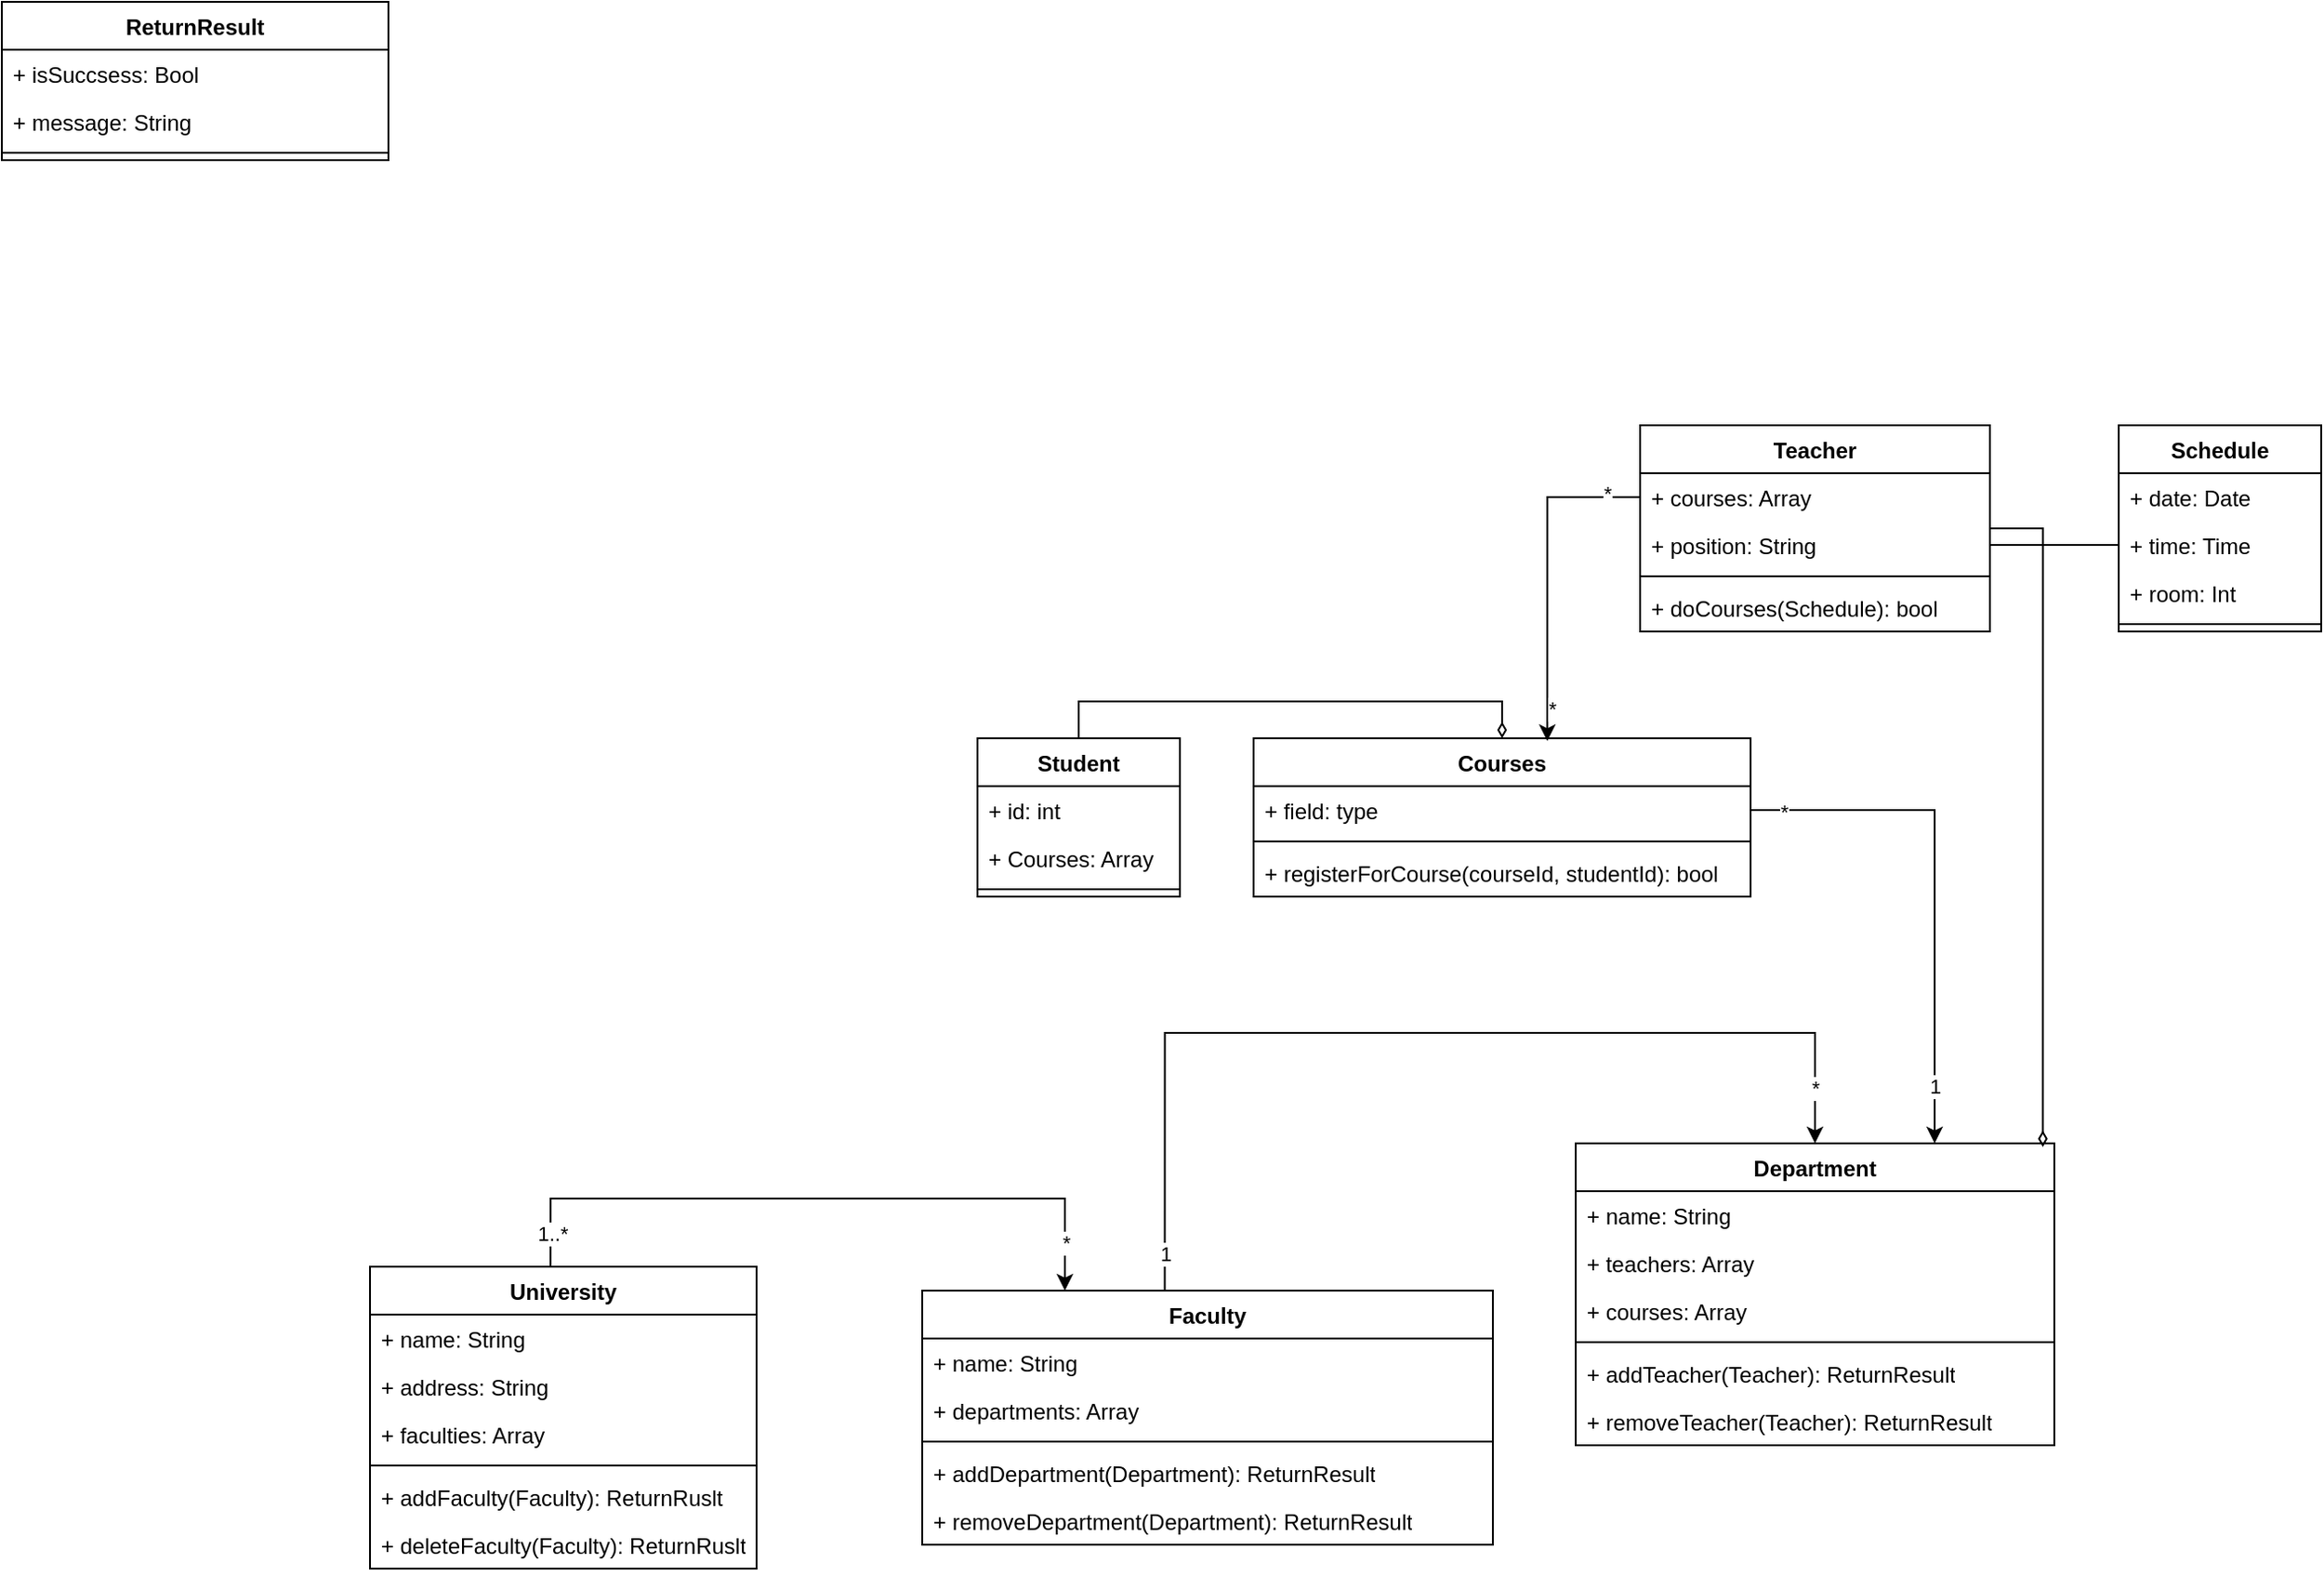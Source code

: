 <mxfile version="24.8.6" pages="3">
  <diagram name="Practical-1" id="xQTHGgGmugKjMtackH2e">
    <mxGraphModel dx="2625" dy="1325" grid="1" gridSize="10" guides="1" tooltips="1" connect="1" arrows="1" fold="1" page="1" pageScale="1" pageWidth="827" pageHeight="1169" math="0" shadow="0">
      <root>
        <mxCell id="0" />
        <mxCell id="1" parent="0" />
        <mxCell id="QI8-RxEenN_imqjAVcx5-1" style="edgeStyle=orthogonalEdgeStyle;rounded=0;orthogonalLoop=1;jettySize=auto;html=1;entryX=0.25;entryY=0;entryDx=0;entryDy=0;exitX=0.467;exitY=-0.001;exitDx=0;exitDy=0;exitPerimeter=0;" edge="1" parent="1" source="QI8-RxEenN_imqjAVcx5-4" target="QI8-RxEenN_imqjAVcx5-18">
          <mxGeometry relative="1" as="geometry">
            <Array as="points">
              <mxPoint x="368" y="690" />
              <mxPoint x="648" y="690" />
            </Array>
          </mxGeometry>
        </mxCell>
        <mxCell id="QI8-RxEenN_imqjAVcx5-2" value="1..*" style="edgeLabel;html=1;align=center;verticalAlign=middle;resizable=0;points=[];" vertex="1" connectable="0" parent="QI8-RxEenN_imqjAVcx5-1">
          <mxGeometry x="-0.903" y="-1" relative="1" as="geometry">
            <mxPoint as="offset" />
          </mxGeometry>
        </mxCell>
        <mxCell id="QI8-RxEenN_imqjAVcx5-3" value="*" style="edgeLabel;html=1;align=center;verticalAlign=middle;resizable=0;points=[];" vertex="1" connectable="0" parent="QI8-RxEenN_imqjAVcx5-1">
          <mxGeometry x="0.854" relative="1" as="geometry">
            <mxPoint as="offset" />
          </mxGeometry>
        </mxCell>
        <mxCell id="QI8-RxEenN_imqjAVcx5-4" value="University" style="swimlane;fontStyle=1;align=center;verticalAlign=top;childLayout=stackLayout;horizontal=1;startSize=26;horizontalStack=0;resizeParent=1;resizeParentMax=0;resizeLast=0;collapsible=1;marginBottom=0;whiteSpace=wrap;html=1;" vertex="1" parent="1">
          <mxGeometry x="270" y="727" width="210" height="164" as="geometry" />
        </mxCell>
        <mxCell id="QI8-RxEenN_imqjAVcx5-5" value="+ name: String" style="text;strokeColor=none;fillColor=none;align=left;verticalAlign=top;spacingLeft=4;spacingRight=4;overflow=hidden;rotatable=0;points=[[0,0.5],[1,0.5]];portConstraint=eastwest;whiteSpace=wrap;html=1;" vertex="1" parent="QI8-RxEenN_imqjAVcx5-4">
          <mxGeometry y="26" width="210" height="26" as="geometry" />
        </mxCell>
        <mxCell id="QI8-RxEenN_imqjAVcx5-6" value="+ address: String" style="text;strokeColor=none;fillColor=none;align=left;verticalAlign=top;spacingLeft=4;spacingRight=4;overflow=hidden;rotatable=0;points=[[0,0.5],[1,0.5]];portConstraint=eastwest;whiteSpace=wrap;html=1;" vertex="1" parent="QI8-RxEenN_imqjAVcx5-4">
          <mxGeometry y="52" width="210" height="26" as="geometry" />
        </mxCell>
        <mxCell id="QI8-RxEenN_imqjAVcx5-7" value="+ faculties: Array" style="text;strokeColor=none;fillColor=none;align=left;verticalAlign=top;spacingLeft=4;spacingRight=4;overflow=hidden;rotatable=0;points=[[0,0.5],[1,0.5]];portConstraint=eastwest;whiteSpace=wrap;html=1;" vertex="1" parent="QI8-RxEenN_imqjAVcx5-4">
          <mxGeometry y="78" width="210" height="26" as="geometry" />
        </mxCell>
        <mxCell id="QI8-RxEenN_imqjAVcx5-8" value="" style="line;strokeWidth=1;fillColor=none;align=left;verticalAlign=middle;spacingTop=-1;spacingLeft=3;spacingRight=3;rotatable=0;labelPosition=right;points=[];portConstraint=eastwest;strokeColor=inherit;" vertex="1" parent="QI8-RxEenN_imqjAVcx5-4">
          <mxGeometry y="104" width="210" height="8" as="geometry" />
        </mxCell>
        <mxCell id="QI8-RxEenN_imqjAVcx5-9" value="+ addFaculty(Faculty): ReturnRuslt" style="text;strokeColor=none;fillColor=none;align=left;verticalAlign=top;spacingLeft=4;spacingRight=4;overflow=hidden;rotatable=0;points=[[0,0.5],[1,0.5]];portConstraint=eastwest;whiteSpace=wrap;html=1;" vertex="1" parent="QI8-RxEenN_imqjAVcx5-4">
          <mxGeometry y="112" width="210" height="26" as="geometry" />
        </mxCell>
        <mxCell id="QI8-RxEenN_imqjAVcx5-10" value="+ deleteFaculty(Faculty): ReturnRuslt" style="text;strokeColor=none;fillColor=none;align=left;verticalAlign=top;spacingLeft=4;spacingRight=4;overflow=hidden;rotatable=0;points=[[0,0.5],[1,0.5]];portConstraint=eastwest;whiteSpace=wrap;html=1;" vertex="1" parent="QI8-RxEenN_imqjAVcx5-4">
          <mxGeometry y="138" width="210" height="26" as="geometry" />
        </mxCell>
        <mxCell id="QI8-RxEenN_imqjAVcx5-11" value="ReturnResult" style="swimlane;fontStyle=1;align=center;verticalAlign=top;childLayout=stackLayout;horizontal=1;startSize=26;horizontalStack=0;resizeParent=1;resizeParentMax=0;resizeLast=0;collapsible=1;marginBottom=0;whiteSpace=wrap;html=1;" vertex="1" parent="1">
          <mxGeometry x="70" y="40" width="210" height="86" as="geometry" />
        </mxCell>
        <mxCell id="QI8-RxEenN_imqjAVcx5-12" value="+ isSuccsess: Bool" style="text;strokeColor=none;fillColor=none;align=left;verticalAlign=top;spacingLeft=4;spacingRight=4;overflow=hidden;rotatable=0;points=[[0,0.5],[1,0.5]];portConstraint=eastwest;whiteSpace=wrap;html=1;" vertex="1" parent="QI8-RxEenN_imqjAVcx5-11">
          <mxGeometry y="26" width="210" height="26" as="geometry" />
        </mxCell>
        <mxCell id="QI8-RxEenN_imqjAVcx5-13" value="+ message: String" style="text;strokeColor=none;fillColor=none;align=left;verticalAlign=top;spacingLeft=4;spacingRight=4;overflow=hidden;rotatable=0;points=[[0,0.5],[1,0.5]];portConstraint=eastwest;whiteSpace=wrap;html=1;" vertex="1" parent="QI8-RxEenN_imqjAVcx5-11">
          <mxGeometry y="52" width="210" height="26" as="geometry" />
        </mxCell>
        <mxCell id="QI8-RxEenN_imqjAVcx5-14" value="" style="line;strokeWidth=1;fillColor=none;align=left;verticalAlign=middle;spacingTop=-1;spacingLeft=3;spacingRight=3;rotatable=0;labelPosition=right;points=[];portConstraint=eastwest;strokeColor=inherit;" vertex="1" parent="QI8-RxEenN_imqjAVcx5-11">
          <mxGeometry y="78" width="210" height="8" as="geometry" />
        </mxCell>
        <mxCell id="QI8-RxEenN_imqjAVcx5-15" style="edgeStyle=orthogonalEdgeStyle;rounded=0;orthogonalLoop=1;jettySize=auto;html=1;entryX=0.5;entryY=0;entryDx=0;entryDy=0;exitX=0.425;exitY=-0.001;exitDx=0;exitDy=0;exitPerimeter=0;" edge="1" parent="1" source="QI8-RxEenN_imqjAVcx5-18" target="QI8-RxEenN_imqjAVcx5-24">
          <mxGeometry relative="1" as="geometry">
            <Array as="points">
              <mxPoint x="702" y="600" />
              <mxPoint x="1055" y="600" />
            </Array>
          </mxGeometry>
        </mxCell>
        <mxCell id="QI8-RxEenN_imqjAVcx5-16" value="1" style="edgeLabel;html=1;align=center;verticalAlign=middle;resizable=0;points=[];" vertex="1" connectable="0" parent="QI8-RxEenN_imqjAVcx5-15">
          <mxGeometry x="-0.925" relative="1" as="geometry">
            <mxPoint as="offset" />
          </mxGeometry>
        </mxCell>
        <mxCell id="QI8-RxEenN_imqjAVcx5-17" value="*" style="edgeLabel;html=1;align=center;verticalAlign=middle;resizable=0;points=[];" vertex="1" connectable="0" parent="QI8-RxEenN_imqjAVcx5-15">
          <mxGeometry x="0.89" relative="1" as="geometry">
            <mxPoint as="offset" />
          </mxGeometry>
        </mxCell>
        <mxCell id="QI8-RxEenN_imqjAVcx5-18" value="Faculty" style="swimlane;fontStyle=1;align=center;verticalAlign=top;childLayout=stackLayout;horizontal=1;startSize=26;horizontalStack=0;resizeParent=1;resizeParentMax=0;resizeLast=0;collapsible=1;marginBottom=0;whiteSpace=wrap;html=1;" vertex="1" parent="1">
          <mxGeometry x="570" y="740" width="310" height="138" as="geometry" />
        </mxCell>
        <mxCell id="QI8-RxEenN_imqjAVcx5-19" value="+ name: String" style="text;strokeColor=none;fillColor=none;align=left;verticalAlign=top;spacingLeft=4;spacingRight=4;overflow=hidden;rotatable=0;points=[[0,0.5],[1,0.5]];portConstraint=eastwest;whiteSpace=wrap;html=1;" vertex="1" parent="QI8-RxEenN_imqjAVcx5-18">
          <mxGeometry y="26" width="310" height="26" as="geometry" />
        </mxCell>
        <mxCell id="QI8-RxEenN_imqjAVcx5-20" value="+ departments: Array" style="text;strokeColor=none;fillColor=none;align=left;verticalAlign=top;spacingLeft=4;spacingRight=4;overflow=hidden;rotatable=0;points=[[0,0.5],[1,0.5]];portConstraint=eastwest;whiteSpace=wrap;html=1;" vertex="1" parent="QI8-RxEenN_imqjAVcx5-18">
          <mxGeometry y="52" width="310" height="26" as="geometry" />
        </mxCell>
        <mxCell id="QI8-RxEenN_imqjAVcx5-21" value="" style="line;strokeWidth=1;fillColor=none;align=left;verticalAlign=middle;spacingTop=-1;spacingLeft=3;spacingRight=3;rotatable=0;labelPosition=right;points=[];portConstraint=eastwest;strokeColor=inherit;" vertex="1" parent="QI8-RxEenN_imqjAVcx5-18">
          <mxGeometry y="78" width="310" height="8" as="geometry" />
        </mxCell>
        <mxCell id="QI8-RxEenN_imqjAVcx5-22" value="+ addDepartment(Department): ReturnResult" style="text;strokeColor=none;fillColor=none;align=left;verticalAlign=top;spacingLeft=4;spacingRight=4;overflow=hidden;rotatable=0;points=[[0,0.5],[1,0.5]];portConstraint=eastwest;whiteSpace=wrap;html=1;" vertex="1" parent="QI8-RxEenN_imqjAVcx5-18">
          <mxGeometry y="86" width="310" height="26" as="geometry" />
        </mxCell>
        <mxCell id="QI8-RxEenN_imqjAVcx5-23" value="+ removeDepartment(Department): ReturnResult" style="text;strokeColor=none;fillColor=none;align=left;verticalAlign=top;spacingLeft=4;spacingRight=4;overflow=hidden;rotatable=0;points=[[0,0.5],[1,0.5]];portConstraint=eastwest;whiteSpace=wrap;html=1;" vertex="1" parent="QI8-RxEenN_imqjAVcx5-18">
          <mxGeometry y="112" width="310" height="26" as="geometry" />
        </mxCell>
        <mxCell id="QI8-RxEenN_imqjAVcx5-24" value="Department" style="swimlane;fontStyle=1;align=center;verticalAlign=top;childLayout=stackLayout;horizontal=1;startSize=26;horizontalStack=0;resizeParent=1;resizeParentMax=0;resizeLast=0;collapsible=1;marginBottom=0;whiteSpace=wrap;html=1;" vertex="1" parent="1">
          <mxGeometry x="925" y="660" width="260" height="164" as="geometry" />
        </mxCell>
        <mxCell id="QI8-RxEenN_imqjAVcx5-25" value="+ name: String" style="text;strokeColor=none;fillColor=none;align=left;verticalAlign=top;spacingLeft=4;spacingRight=4;overflow=hidden;rotatable=0;points=[[0,0.5],[1,0.5]];portConstraint=eastwest;whiteSpace=wrap;html=1;" vertex="1" parent="QI8-RxEenN_imqjAVcx5-24">
          <mxGeometry y="26" width="260" height="26" as="geometry" />
        </mxCell>
        <mxCell id="QI8-RxEenN_imqjAVcx5-26" value="+ teachers: Array" style="text;strokeColor=none;fillColor=none;align=left;verticalAlign=top;spacingLeft=4;spacingRight=4;overflow=hidden;rotatable=0;points=[[0,0.5],[1,0.5]];portConstraint=eastwest;whiteSpace=wrap;html=1;" vertex="1" parent="QI8-RxEenN_imqjAVcx5-24">
          <mxGeometry y="52" width="260" height="26" as="geometry" />
        </mxCell>
        <mxCell id="QI8-RxEenN_imqjAVcx5-27" value="+ courses: Array" style="text;strokeColor=none;fillColor=none;align=left;verticalAlign=top;spacingLeft=4;spacingRight=4;overflow=hidden;rotatable=0;points=[[0,0.5],[1,0.5]];portConstraint=eastwest;whiteSpace=wrap;html=1;" vertex="1" parent="QI8-RxEenN_imqjAVcx5-24">
          <mxGeometry y="78" width="260" height="26" as="geometry" />
        </mxCell>
        <mxCell id="QI8-RxEenN_imqjAVcx5-28" value="" style="line;strokeWidth=1;fillColor=none;align=left;verticalAlign=middle;spacingTop=-1;spacingLeft=3;spacingRight=3;rotatable=0;labelPosition=right;points=[];portConstraint=eastwest;strokeColor=inherit;" vertex="1" parent="QI8-RxEenN_imqjAVcx5-24">
          <mxGeometry y="104" width="260" height="8" as="geometry" />
        </mxCell>
        <mxCell id="QI8-RxEenN_imqjAVcx5-29" value="+ addTeacher(Teacher): ReturnResult" style="text;strokeColor=none;fillColor=none;align=left;verticalAlign=top;spacingLeft=4;spacingRight=4;overflow=hidden;rotatable=0;points=[[0,0.5],[1,0.5]];portConstraint=eastwest;whiteSpace=wrap;html=1;" vertex="1" parent="QI8-RxEenN_imqjAVcx5-24">
          <mxGeometry y="112" width="260" height="26" as="geometry" />
        </mxCell>
        <mxCell id="QI8-RxEenN_imqjAVcx5-30" value="+ removeTeacher(Teacher): ReturnResult" style="text;strokeColor=none;fillColor=none;align=left;verticalAlign=top;spacingLeft=4;spacingRight=4;overflow=hidden;rotatable=0;points=[[0,0.5],[1,0.5]];portConstraint=eastwest;whiteSpace=wrap;html=1;" vertex="1" parent="QI8-RxEenN_imqjAVcx5-24">
          <mxGeometry y="138" width="260" height="26" as="geometry" />
        </mxCell>
        <mxCell id="QI8-RxEenN_imqjAVcx5-31" value="Teacher" style="swimlane;fontStyle=1;align=center;verticalAlign=top;childLayout=stackLayout;horizontal=1;startSize=26;horizontalStack=0;resizeParent=1;resizeParentMax=0;resizeLast=0;collapsible=1;marginBottom=0;whiteSpace=wrap;html=1;" vertex="1" parent="1">
          <mxGeometry x="960" y="270" width="190" height="112" as="geometry" />
        </mxCell>
        <mxCell id="QI8-RxEenN_imqjAVcx5-32" value="+ courses: Array" style="text;strokeColor=none;fillColor=none;align=left;verticalAlign=top;spacingLeft=4;spacingRight=4;overflow=hidden;rotatable=0;points=[[0,0.5],[1,0.5]];portConstraint=eastwest;whiteSpace=wrap;html=1;" vertex="1" parent="QI8-RxEenN_imqjAVcx5-31">
          <mxGeometry y="26" width="190" height="26" as="geometry" />
        </mxCell>
        <mxCell id="QI8-RxEenN_imqjAVcx5-33" value="+ position: String" style="text;strokeColor=none;fillColor=none;align=left;verticalAlign=top;spacingLeft=4;spacingRight=4;overflow=hidden;rotatable=0;points=[[0,0.5],[1,0.5]];portConstraint=eastwest;whiteSpace=wrap;html=1;" vertex="1" parent="QI8-RxEenN_imqjAVcx5-31">
          <mxGeometry y="52" width="190" height="26" as="geometry" />
        </mxCell>
        <mxCell id="QI8-RxEenN_imqjAVcx5-34" value="" style="line;strokeWidth=1;fillColor=none;align=left;verticalAlign=middle;spacingTop=-1;spacingLeft=3;spacingRight=3;rotatable=0;labelPosition=right;points=[];portConstraint=eastwest;strokeColor=inherit;" vertex="1" parent="QI8-RxEenN_imqjAVcx5-31">
          <mxGeometry y="78" width="190" height="8" as="geometry" />
        </mxCell>
        <mxCell id="QI8-RxEenN_imqjAVcx5-35" value="+ doCourses(Schedule): bool" style="text;strokeColor=none;fillColor=none;align=left;verticalAlign=top;spacingLeft=4;spacingRight=4;overflow=hidden;rotatable=0;points=[[0,0.5],[1,0.5]];portConstraint=eastwest;whiteSpace=wrap;html=1;" vertex="1" parent="QI8-RxEenN_imqjAVcx5-31">
          <mxGeometry y="86" width="190" height="26" as="geometry" />
        </mxCell>
        <mxCell id="QI8-RxEenN_imqjAVcx5-36" value="Courses" style="swimlane;fontStyle=1;align=center;verticalAlign=top;childLayout=stackLayout;horizontal=1;startSize=26;horizontalStack=0;resizeParent=1;resizeParentMax=0;resizeLast=0;collapsible=1;marginBottom=0;whiteSpace=wrap;html=1;" vertex="1" parent="1">
          <mxGeometry x="750" y="440" width="270" height="86" as="geometry" />
        </mxCell>
        <mxCell id="QI8-RxEenN_imqjAVcx5-37" value="+ field: type" style="text;strokeColor=none;fillColor=none;align=left;verticalAlign=top;spacingLeft=4;spacingRight=4;overflow=hidden;rotatable=0;points=[[0,0.5],[1,0.5]];portConstraint=eastwest;whiteSpace=wrap;html=1;" vertex="1" parent="QI8-RxEenN_imqjAVcx5-36">
          <mxGeometry y="26" width="270" height="26" as="geometry" />
        </mxCell>
        <mxCell id="QI8-RxEenN_imqjAVcx5-38" value="" style="line;strokeWidth=1;fillColor=none;align=left;verticalAlign=middle;spacingTop=-1;spacingLeft=3;spacingRight=3;rotatable=0;labelPosition=right;points=[];portConstraint=eastwest;strokeColor=inherit;" vertex="1" parent="QI8-RxEenN_imqjAVcx5-36">
          <mxGeometry y="52" width="270" height="8" as="geometry" />
        </mxCell>
        <mxCell id="QI8-RxEenN_imqjAVcx5-39" value="+ registerForCourse(courseId, studentId): bool" style="text;strokeColor=none;fillColor=none;align=left;verticalAlign=top;spacingLeft=4;spacingRight=4;overflow=hidden;rotatable=0;points=[[0,0.5],[1,0.5]];portConstraint=eastwest;whiteSpace=wrap;html=1;" vertex="1" parent="QI8-RxEenN_imqjAVcx5-36">
          <mxGeometry y="60" width="270" height="26" as="geometry" />
        </mxCell>
        <mxCell id="QI8-RxEenN_imqjAVcx5-40" style="edgeStyle=orthogonalEdgeStyle;rounded=0;orthogonalLoop=1;jettySize=auto;html=1;entryX=0.5;entryY=0;entryDx=0;entryDy=0;exitX=0.5;exitY=0;exitDx=0;exitDy=0;endArrow=diamondThin;endFill=0;" edge="1" parent="1" source="QI8-RxEenN_imqjAVcx5-41" target="QI8-RxEenN_imqjAVcx5-36">
          <mxGeometry relative="1" as="geometry" />
        </mxCell>
        <mxCell id="QI8-RxEenN_imqjAVcx5-41" value="Student" style="swimlane;fontStyle=1;align=center;verticalAlign=top;childLayout=stackLayout;horizontal=1;startSize=26;horizontalStack=0;resizeParent=1;resizeParentMax=0;resizeLast=0;collapsible=1;marginBottom=0;whiteSpace=wrap;html=1;" vertex="1" parent="1">
          <mxGeometry x="600" y="440" width="110" height="86" as="geometry" />
        </mxCell>
        <mxCell id="QI8-RxEenN_imqjAVcx5-42" value="+ id: int" style="text;strokeColor=none;fillColor=none;align=left;verticalAlign=top;spacingLeft=4;spacingRight=4;overflow=hidden;rotatable=0;points=[[0,0.5],[1,0.5]];portConstraint=eastwest;whiteSpace=wrap;html=1;" vertex="1" parent="QI8-RxEenN_imqjAVcx5-41">
          <mxGeometry y="26" width="110" height="26" as="geometry" />
        </mxCell>
        <mxCell id="QI8-RxEenN_imqjAVcx5-43" value="+ Courses: Array" style="text;strokeColor=none;fillColor=none;align=left;verticalAlign=top;spacingLeft=4;spacingRight=4;overflow=hidden;rotatable=0;points=[[0,0.5],[1,0.5]];portConstraint=eastwest;whiteSpace=wrap;html=1;" vertex="1" parent="QI8-RxEenN_imqjAVcx5-41">
          <mxGeometry y="52" width="110" height="26" as="geometry" />
        </mxCell>
        <mxCell id="QI8-RxEenN_imqjAVcx5-44" value="" style="line;strokeWidth=1;fillColor=none;align=left;verticalAlign=middle;spacingTop=-1;spacingLeft=3;spacingRight=3;rotatable=0;labelPosition=right;points=[];portConstraint=eastwest;strokeColor=inherit;" vertex="1" parent="QI8-RxEenN_imqjAVcx5-41">
          <mxGeometry y="78" width="110" height="8" as="geometry" />
        </mxCell>
        <mxCell id="QI8-RxEenN_imqjAVcx5-45" value="Schedule" style="swimlane;fontStyle=1;align=center;verticalAlign=top;childLayout=stackLayout;horizontal=1;startSize=26;horizontalStack=0;resizeParent=1;resizeParentMax=0;resizeLast=0;collapsible=1;marginBottom=0;whiteSpace=wrap;html=1;" vertex="1" parent="1">
          <mxGeometry x="1220" y="270" width="110" height="112" as="geometry" />
        </mxCell>
        <mxCell id="QI8-RxEenN_imqjAVcx5-46" value="+ date: Date" style="text;strokeColor=none;fillColor=none;align=left;verticalAlign=top;spacingLeft=4;spacingRight=4;overflow=hidden;rotatable=0;points=[[0,0.5],[1,0.5]];portConstraint=eastwest;whiteSpace=wrap;html=1;" vertex="1" parent="QI8-RxEenN_imqjAVcx5-45">
          <mxGeometry y="26" width="110" height="26" as="geometry" />
        </mxCell>
        <mxCell id="QI8-RxEenN_imqjAVcx5-47" value="+ time: Time" style="text;strokeColor=none;fillColor=none;align=left;verticalAlign=top;spacingLeft=4;spacingRight=4;overflow=hidden;rotatable=0;points=[[0,0.5],[1,0.5]];portConstraint=eastwest;whiteSpace=wrap;html=1;" vertex="1" parent="QI8-RxEenN_imqjAVcx5-45">
          <mxGeometry y="52" width="110" height="26" as="geometry" />
        </mxCell>
        <mxCell id="QI8-RxEenN_imqjAVcx5-48" value="+ room: Int" style="text;strokeColor=none;fillColor=none;align=left;verticalAlign=top;spacingLeft=4;spacingRight=4;overflow=hidden;rotatable=0;points=[[0,0.5],[1,0.5]];portConstraint=eastwest;whiteSpace=wrap;html=1;" vertex="1" parent="QI8-RxEenN_imqjAVcx5-45">
          <mxGeometry y="78" width="110" height="26" as="geometry" />
        </mxCell>
        <mxCell id="QI8-RxEenN_imqjAVcx5-49" value="" style="line;strokeWidth=1;fillColor=none;align=left;verticalAlign=middle;spacingTop=-1;spacingLeft=3;spacingRight=3;rotatable=0;labelPosition=right;points=[];portConstraint=eastwest;strokeColor=inherit;" vertex="1" parent="QI8-RxEenN_imqjAVcx5-45">
          <mxGeometry y="104" width="110" height="8" as="geometry" />
        </mxCell>
        <mxCell id="QI8-RxEenN_imqjAVcx5-50" style="edgeStyle=orthogonalEdgeStyle;rounded=0;orthogonalLoop=1;jettySize=auto;html=1;entryX=0.591;entryY=0.018;entryDx=0;entryDy=0;entryPerimeter=0;" edge="1" parent="1" source="QI8-RxEenN_imqjAVcx5-32" target="QI8-RxEenN_imqjAVcx5-36">
          <mxGeometry relative="1" as="geometry" />
        </mxCell>
        <mxCell id="QI8-RxEenN_imqjAVcx5-51" value="*" style="edgeLabel;html=1;align=center;verticalAlign=middle;resizable=0;points=[];" vertex="1" connectable="0" parent="QI8-RxEenN_imqjAVcx5-50">
          <mxGeometry x="-0.804" y="-2" relative="1" as="geometry">
            <mxPoint as="offset" />
          </mxGeometry>
        </mxCell>
        <mxCell id="QI8-RxEenN_imqjAVcx5-52" value="*" style="edgeLabel;html=1;align=center;verticalAlign=middle;resizable=0;points=[];" vertex="1" connectable="0" parent="QI8-RxEenN_imqjAVcx5-50">
          <mxGeometry x="0.807" y="2" relative="1" as="geometry">
            <mxPoint as="offset" />
          </mxGeometry>
        </mxCell>
        <mxCell id="QI8-RxEenN_imqjAVcx5-53" style="edgeStyle=orthogonalEdgeStyle;rounded=0;orthogonalLoop=1;jettySize=auto;html=1;entryX=0;entryY=0.5;entryDx=0;entryDy=0;endArrow=none;endFill=0;" edge="1" parent="1" source="QI8-RxEenN_imqjAVcx5-33" target="QI8-RxEenN_imqjAVcx5-47">
          <mxGeometry relative="1" as="geometry" />
        </mxCell>
        <mxCell id="QI8-RxEenN_imqjAVcx5-54" style="edgeStyle=orthogonalEdgeStyle;rounded=0;orthogonalLoop=1;jettySize=auto;html=1;entryX=0.75;entryY=0;entryDx=0;entryDy=0;" edge="1" parent="1" source="QI8-RxEenN_imqjAVcx5-37" target="QI8-RxEenN_imqjAVcx5-24">
          <mxGeometry relative="1" as="geometry" />
        </mxCell>
        <mxCell id="QI8-RxEenN_imqjAVcx5-55" value="1" style="edgeLabel;html=1;align=center;verticalAlign=middle;resizable=0;points=[];" vertex="1" connectable="0" parent="QI8-RxEenN_imqjAVcx5-54">
          <mxGeometry x="0.776" relative="1" as="geometry">
            <mxPoint as="offset" />
          </mxGeometry>
        </mxCell>
        <mxCell id="QI8-RxEenN_imqjAVcx5-56" value="*" style="edgeLabel;html=1;align=center;verticalAlign=middle;resizable=0;points=[];" vertex="1" connectable="0" parent="QI8-RxEenN_imqjAVcx5-54">
          <mxGeometry x="-0.872" y="-1" relative="1" as="geometry">
            <mxPoint as="offset" />
          </mxGeometry>
        </mxCell>
        <mxCell id="QI8-RxEenN_imqjAVcx5-57" style="edgeStyle=orthogonalEdgeStyle;rounded=0;orthogonalLoop=1;jettySize=auto;html=1;entryX=0.976;entryY=0.012;entryDx=0;entryDy=0;entryPerimeter=0;endArrow=diamondThin;endFill=0;" edge="1" parent="1" source="QI8-RxEenN_imqjAVcx5-31" target="QI8-RxEenN_imqjAVcx5-24">
          <mxGeometry relative="1" as="geometry">
            <Array as="points">
              <mxPoint x="1179" y="326" />
            </Array>
          </mxGeometry>
        </mxCell>
      </root>
    </mxGraphModel>
  </diagram>
  <diagram name="Practical-2" id="CeqDmfU3rtOKD_BZ-Vue">
    <mxGraphModel dx="1221" dy="706" grid="1" gridSize="10" guides="1" tooltips="1" connect="1" arrows="1" fold="1" page="1" pageScale="1" pageWidth="827" pageHeight="1169" math="0" shadow="0">
      <root>
        <mxCell id="0" />
        <mxCell id="1" parent="0" />
      </root>
    </mxGraphModel>
  </diagram>
  <diagram name="Страница — 3" id="DkZsW96ulNaaRNnugyU4">
    <mxGraphModel dx="734" dy="403" grid="1" gridSize="10" guides="1" tooltips="1" connect="1" arrows="1" fold="1" page="1" pageScale="1" pageWidth="827" pageHeight="1169" math="0" shadow="0">
      <root>
        <mxCell id="0" />
        <mxCell id="1" parent="0" />
        <mxCell id="2EJPWhe-gPsVPcjzTXG6-1" value="University" style="swimlane;fontStyle=1;align=center;verticalAlign=top;childLayout=stackLayout;horizontal=1;startSize=26;horizontalStack=0;resizeParent=1;resizeParentMax=0;resizeLast=0;collapsible=1;marginBottom=0;whiteSpace=wrap;html=1;" vertex="1" parent="1">
          <mxGeometry x="80" y="100" width="180" height="164" as="geometry" />
        </mxCell>
        <mxCell id="2EJPWhe-gPsVPcjzTXG6-2" value="+ name: string" style="text;strokeColor=none;fillColor=none;align=left;verticalAlign=top;spacingLeft=4;spacingRight=4;overflow=hidden;rotatable=0;points=[[0,0.5],[1,0.5]];portConstraint=eastwest;whiteSpace=wrap;html=1;" vertex="1" parent="2EJPWhe-gPsVPcjzTXG6-1">
          <mxGeometry y="26" width="180" height="26" as="geometry" />
        </mxCell>
        <mxCell id="2EJPWhe-gPsVPcjzTXG6-9" value="+ address: string" style="text;strokeColor=none;fillColor=none;align=left;verticalAlign=top;spacingLeft=4;spacingRight=4;overflow=hidden;rotatable=0;points=[[0,0.5],[1,0.5]];portConstraint=eastwest;whiteSpace=wrap;html=1;" vertex="1" parent="2EJPWhe-gPsVPcjzTXG6-1">
          <mxGeometry y="52" width="180" height="26" as="geometry" />
        </mxCell>
        <mxCell id="2EJPWhe-gPsVPcjzTXG6-10" value="+ faculties: array" style="text;strokeColor=none;fillColor=none;align=left;verticalAlign=top;spacingLeft=4;spacingRight=4;overflow=hidden;rotatable=0;points=[[0,0.5],[1,0.5]];portConstraint=eastwest;whiteSpace=wrap;html=1;" vertex="1" parent="2EJPWhe-gPsVPcjzTXG6-1">
          <mxGeometry y="78" width="180" height="26" as="geometry" />
        </mxCell>
        <mxCell id="2EJPWhe-gPsVPcjzTXG6-3" value="" style="line;strokeWidth=1;fillColor=none;align=left;verticalAlign=middle;spacingTop=-1;spacingLeft=3;spacingRight=3;rotatable=0;labelPosition=right;points=[];portConstraint=eastwest;strokeColor=inherit;" vertex="1" parent="2EJPWhe-gPsVPcjzTXG6-1">
          <mxGeometry y="104" width="180" height="8" as="geometry" />
        </mxCell>
        <mxCell id="2EJPWhe-gPsVPcjzTXG6-4" value="+ addFaculty(Faculty): bool" style="text;strokeColor=none;fillColor=none;align=left;verticalAlign=top;spacingLeft=4;spacingRight=4;overflow=hidden;rotatable=0;points=[[0,0.5],[1,0.5]];portConstraint=eastwest;whiteSpace=wrap;html=1;" vertex="1" parent="2EJPWhe-gPsVPcjzTXG6-1">
          <mxGeometry y="112" width="180" height="26" as="geometry" />
        </mxCell>
        <mxCell id="2EJPWhe-gPsVPcjzTXG6-11" value="+ removeFaculty(Faculty): bool" style="text;strokeColor=none;fillColor=none;align=left;verticalAlign=top;spacingLeft=4;spacingRight=4;overflow=hidden;rotatable=0;points=[[0,0.5],[1,0.5]];portConstraint=eastwest;whiteSpace=wrap;html=1;" vertex="1" parent="2EJPWhe-gPsVPcjzTXG6-1">
          <mxGeometry y="138" width="180" height="26" as="geometry" />
        </mxCell>
        <mxCell id="2EJPWhe-gPsVPcjzTXG6-5" value="Faculty" style="swimlane;fontStyle=1;align=center;verticalAlign=top;childLayout=stackLayout;horizontal=1;startSize=26;horizontalStack=0;resizeParent=1;resizeParentMax=0;resizeLast=0;collapsible=1;marginBottom=0;whiteSpace=wrap;html=1;" vertex="1" parent="1">
          <mxGeometry x="587" y="421" width="240" height="138" as="geometry" />
        </mxCell>
        <mxCell id="2EJPWhe-gPsVPcjzTXG6-6" value="+ name: string" style="text;strokeColor=none;fillColor=none;align=left;verticalAlign=top;spacingLeft=4;spacingRight=4;overflow=hidden;rotatable=0;points=[[0,0.5],[1,0.5]];portConstraint=eastwest;whiteSpace=wrap;html=1;" vertex="1" parent="2EJPWhe-gPsVPcjzTXG6-5">
          <mxGeometry y="26" width="240" height="26" as="geometry" />
        </mxCell>
        <mxCell id="2EJPWhe-gPsVPcjzTXG6-16" value="+ departments: array" style="text;strokeColor=none;fillColor=none;align=left;verticalAlign=top;spacingLeft=4;spacingRight=4;overflow=hidden;rotatable=0;points=[[0,0.5],[1,0.5]];portConstraint=eastwest;whiteSpace=wrap;html=1;" vertex="1" parent="2EJPWhe-gPsVPcjzTXG6-5">
          <mxGeometry y="52" width="240" height="26" as="geometry" />
        </mxCell>
        <mxCell id="2EJPWhe-gPsVPcjzTXG6-7" value="" style="line;strokeWidth=1;fillColor=none;align=left;verticalAlign=middle;spacingTop=-1;spacingLeft=3;spacingRight=3;rotatable=0;labelPosition=right;points=[];portConstraint=eastwest;strokeColor=inherit;" vertex="1" parent="2EJPWhe-gPsVPcjzTXG6-5">
          <mxGeometry y="78" width="240" height="8" as="geometry" />
        </mxCell>
        <mxCell id="2EJPWhe-gPsVPcjzTXG6-8" value="+ addDepartment(Department): bool" style="text;strokeColor=none;fillColor=none;align=left;verticalAlign=top;spacingLeft=4;spacingRight=4;overflow=hidden;rotatable=0;points=[[0,0.5],[1,0.5]];portConstraint=eastwest;whiteSpace=wrap;html=1;" vertex="1" parent="2EJPWhe-gPsVPcjzTXG6-5">
          <mxGeometry y="86" width="240" height="26" as="geometry" />
        </mxCell>
        <mxCell id="2EJPWhe-gPsVPcjzTXG6-17" value="+ removeDepartment(Department): bool" style="text;strokeColor=none;fillColor=none;align=left;verticalAlign=top;spacingLeft=4;spacingRight=4;overflow=hidden;rotatable=0;points=[[0,0.5],[1,0.5]];portConstraint=eastwest;whiteSpace=wrap;html=1;" vertex="1" parent="2EJPWhe-gPsVPcjzTXG6-5">
          <mxGeometry y="112" width="240" height="26" as="geometry" />
        </mxCell>
        <mxCell id="2EJPWhe-gPsVPcjzTXG6-12" value="Department" style="swimlane;fontStyle=1;align=center;verticalAlign=top;childLayout=stackLayout;horizontal=1;startSize=26;horizontalStack=0;resizeParent=1;resizeParentMax=0;resizeLast=0;collapsible=1;marginBottom=0;whiteSpace=wrap;html=1;" vertex="1" parent="1">
          <mxGeometry x="260" y="408" width="240" height="164" as="geometry" />
        </mxCell>
        <mxCell id="2EJPWhe-gPsVPcjzTXG6-13" value="+ name: string" style="text;strokeColor=none;fillColor=none;align=left;verticalAlign=top;spacingLeft=4;spacingRight=4;overflow=hidden;rotatable=0;points=[[0,0.5],[1,0.5]];portConstraint=eastwest;whiteSpace=wrap;html=1;" vertex="1" parent="2EJPWhe-gPsVPcjzTXG6-12">
          <mxGeometry y="26" width="240" height="26" as="geometry" />
        </mxCell>
        <mxCell id="2EJPWhe-gPsVPcjzTXG6-22" value="+ teachers: list" style="text;strokeColor=none;fillColor=none;align=left;verticalAlign=top;spacingLeft=4;spacingRight=4;overflow=hidden;rotatable=0;points=[[0,0.5],[1,0.5]];portConstraint=eastwest;whiteSpace=wrap;html=1;" vertex="1" parent="2EJPWhe-gPsVPcjzTXG6-12">
          <mxGeometry y="52" width="240" height="26" as="geometry" />
        </mxCell>
        <mxCell id="2EJPWhe-gPsVPcjzTXG6-23" value="+ courses: list" style="text;strokeColor=none;fillColor=none;align=left;verticalAlign=top;spacingLeft=4;spacingRight=4;overflow=hidden;rotatable=0;points=[[0,0.5],[1,0.5]];portConstraint=eastwest;whiteSpace=wrap;html=1;" vertex="1" parent="2EJPWhe-gPsVPcjzTXG6-12">
          <mxGeometry y="78" width="240" height="26" as="geometry" />
        </mxCell>
        <mxCell id="2EJPWhe-gPsVPcjzTXG6-14" value="" style="line;strokeWidth=1;fillColor=none;align=left;verticalAlign=middle;spacingTop=-1;spacingLeft=3;spacingRight=3;rotatable=0;labelPosition=right;points=[];portConstraint=eastwest;strokeColor=inherit;" vertex="1" parent="2EJPWhe-gPsVPcjzTXG6-12">
          <mxGeometry y="104" width="240" height="8" as="geometry" />
        </mxCell>
        <mxCell id="2EJPWhe-gPsVPcjzTXG6-15" value="+ addTeacher(Teacher): bool" style="text;strokeColor=none;fillColor=none;align=left;verticalAlign=top;spacingLeft=4;spacingRight=4;overflow=hidden;rotatable=0;points=[[0,0.5],[1,0.5]];portConstraint=eastwest;whiteSpace=wrap;html=1;" vertex="1" parent="2EJPWhe-gPsVPcjzTXG6-12">
          <mxGeometry y="112" width="240" height="26" as="geometry" />
        </mxCell>
        <mxCell id="2EJPWhe-gPsVPcjzTXG6-28" value="+ removeTeacher(id): bool" style="text;strokeColor=none;fillColor=none;align=left;verticalAlign=top;spacingLeft=4;spacingRight=4;overflow=hidden;rotatable=0;points=[[0,0.5],[1,0.5]];portConstraint=eastwest;whiteSpace=wrap;html=1;" vertex="1" parent="2EJPWhe-gPsVPcjzTXG6-12">
          <mxGeometry y="138" width="240" height="26" as="geometry" />
        </mxCell>
        <mxCell id="2EJPWhe-gPsVPcjzTXG6-47" style="edgeStyle=orthogonalEdgeStyle;rounded=0;orthogonalLoop=1;jettySize=auto;html=1;entryX=1;entryY=0.5;entryDx=0;entryDy=0;endArrow=diamondThin;endFill=0;" edge="1" parent="1" source="2EJPWhe-gPsVPcjzTXG6-18" target="2EJPWhe-gPsVPcjzTXG6-30">
          <mxGeometry relative="1" as="geometry" />
        </mxCell>
        <mxCell id="2EJPWhe-gPsVPcjzTXG6-48" value="*" style="edgeLabel;html=1;align=center;verticalAlign=middle;resizable=0;points=[];" vertex="1" connectable="0" parent="2EJPWhe-gPsVPcjzTXG6-47">
          <mxGeometry x="0.747" y="-1" relative="1" as="geometry">
            <mxPoint as="offset" />
          </mxGeometry>
        </mxCell>
        <mxCell id="2EJPWhe-gPsVPcjzTXG6-49" value="*" style="edgeLabel;html=1;align=center;verticalAlign=middle;resizable=0;points=[];" vertex="1" connectable="0" parent="2EJPWhe-gPsVPcjzTXG6-47">
          <mxGeometry x="-0.811" y="1" relative="1" as="geometry">
            <mxPoint as="offset" />
          </mxGeometry>
        </mxCell>
        <mxCell id="2EJPWhe-gPsVPcjzTXG6-18" value="Teacher" style="swimlane;fontStyle=1;align=center;verticalAlign=top;childLayout=stackLayout;horizontal=1;startSize=26;horizontalStack=0;resizeParent=1;resizeParentMax=0;resizeLast=0;collapsible=1;marginBottom=0;whiteSpace=wrap;html=1;" vertex="1" parent="1">
          <mxGeometry x="630" y="650" width="180" height="112" as="geometry" />
        </mxCell>
        <mxCell id="2EJPWhe-gPsVPcjzTXG6-19" value="+ courses: list" style="text;strokeColor=none;fillColor=none;align=left;verticalAlign=top;spacingLeft=4;spacingRight=4;overflow=hidden;rotatable=0;points=[[0,0.5],[1,0.5]];portConstraint=eastwest;whiteSpace=wrap;html=1;" vertex="1" parent="2EJPWhe-gPsVPcjzTXG6-18">
          <mxGeometry y="26" width="180" height="26" as="geometry" />
        </mxCell>
        <mxCell id="2EJPWhe-gPsVPcjzTXG6-29" value="+ position: string" style="text;strokeColor=none;fillColor=none;align=left;verticalAlign=top;spacingLeft=4;spacingRight=4;overflow=hidden;rotatable=0;points=[[0,0.5],[1,0.5]];portConstraint=eastwest;whiteSpace=wrap;html=1;" vertex="1" parent="2EJPWhe-gPsVPcjzTXG6-18">
          <mxGeometry y="52" width="180" height="26" as="geometry" />
        </mxCell>
        <mxCell id="2EJPWhe-gPsVPcjzTXG6-20" value="" style="line;strokeWidth=1;fillColor=none;align=left;verticalAlign=middle;spacingTop=-1;spacingLeft=3;spacingRight=3;rotatable=0;labelPosition=right;points=[];portConstraint=eastwest;strokeColor=inherit;" vertex="1" parent="2EJPWhe-gPsVPcjzTXG6-18">
          <mxGeometry y="78" width="180" height="8" as="geometry" />
        </mxCell>
        <mxCell id="2EJPWhe-gPsVPcjzTXG6-21" value="+ method(type): type" style="text;strokeColor=none;fillColor=none;align=left;verticalAlign=top;spacingLeft=4;spacingRight=4;overflow=hidden;rotatable=0;points=[[0,0.5],[1,0.5]];portConstraint=eastwest;whiteSpace=wrap;html=1;" vertex="1" parent="2EJPWhe-gPsVPcjzTXG6-18">
          <mxGeometry y="86" width="180" height="26" as="geometry" />
        </mxCell>
        <mxCell id="2EJPWhe-gPsVPcjzTXG6-24" value="Course" style="swimlane;fontStyle=1;align=center;verticalAlign=top;childLayout=stackLayout;horizontal=1;startSize=26;horizontalStack=0;resizeParent=1;resizeParentMax=0;resizeLast=0;collapsible=1;marginBottom=0;whiteSpace=wrap;html=1;" vertex="1" parent="1">
          <mxGeometry x="380" y="620" width="160" height="164" as="geometry" />
        </mxCell>
        <mxCell id="2EJPWhe-gPsVPcjzTXG6-25" value="+ name: string" style="text;strokeColor=none;fillColor=none;align=left;verticalAlign=top;spacingLeft=4;spacingRight=4;overflow=hidden;rotatable=0;points=[[0,0.5],[1,0.5]];portConstraint=eastwest;whiteSpace=wrap;html=1;" vertex="1" parent="2EJPWhe-gPsVPcjzTXG6-24">
          <mxGeometry y="26" width="160" height="26" as="geometry" />
        </mxCell>
        <mxCell id="2EJPWhe-gPsVPcjzTXG6-30" value="+ department: department" style="text;strokeColor=none;fillColor=none;align=left;verticalAlign=top;spacingLeft=4;spacingRight=4;overflow=hidden;rotatable=0;points=[[0,0.5],[1,0.5]];portConstraint=eastwest;whiteSpace=wrap;html=1;" vertex="1" parent="2EJPWhe-gPsVPcjzTXG6-24">
          <mxGeometry y="52" width="160" height="26" as="geometry" />
        </mxCell>
        <mxCell id="2EJPWhe-gPsVPcjzTXG6-31" value="+ students: list" style="text;strokeColor=none;fillColor=none;align=left;verticalAlign=top;spacingLeft=4;spacingRight=4;overflow=hidden;rotatable=0;points=[[0,0.5],[1,0.5]];portConstraint=eastwest;whiteSpace=wrap;html=1;" vertex="1" parent="2EJPWhe-gPsVPcjzTXG6-24">
          <mxGeometry y="78" width="160" height="26" as="geometry" />
        </mxCell>
        <mxCell id="2EJPWhe-gPsVPcjzTXG6-32" value="+ schedule: list" style="text;strokeColor=none;fillColor=none;align=left;verticalAlign=top;spacingLeft=4;spacingRight=4;overflow=hidden;rotatable=0;points=[[0,0.5],[1,0.5]];portConstraint=eastwest;whiteSpace=wrap;html=1;" vertex="1" parent="2EJPWhe-gPsVPcjzTXG6-24">
          <mxGeometry y="104" width="160" height="26" as="geometry" />
        </mxCell>
        <mxCell id="2EJPWhe-gPsVPcjzTXG6-26" value="" style="line;strokeWidth=1;fillColor=none;align=left;verticalAlign=middle;spacingTop=-1;spacingLeft=3;spacingRight=3;rotatable=0;labelPosition=right;points=[];portConstraint=eastwest;strokeColor=inherit;" vertex="1" parent="2EJPWhe-gPsVPcjzTXG6-24">
          <mxGeometry y="130" width="160" height="8" as="geometry" />
        </mxCell>
        <mxCell id="2EJPWhe-gPsVPcjzTXG6-27" value="+ method(type): type" style="text;strokeColor=none;fillColor=none;align=left;verticalAlign=top;spacingLeft=4;spacingRight=4;overflow=hidden;rotatable=0;points=[[0,0.5],[1,0.5]];portConstraint=eastwest;whiteSpace=wrap;html=1;" vertex="1" parent="2EJPWhe-gPsVPcjzTXG6-24">
          <mxGeometry y="138" width="160" height="26" as="geometry" />
        </mxCell>
        <mxCell id="2EJPWhe-gPsVPcjzTXG6-33" value="&lt;span style=&quot;text-align: left;&quot;&gt;Schedule&lt;/span&gt;" style="swimlane;fontStyle=1;align=center;verticalAlign=top;childLayout=stackLayout;horizontal=1;startSize=26;horizontalStack=0;resizeParent=1;resizeParentMax=0;resizeLast=0;collapsible=1;marginBottom=0;whiteSpace=wrap;html=1;" vertex="1" parent="1">
          <mxGeometry x="380" y="900" width="160" height="138" as="geometry" />
        </mxCell>
        <mxCell id="2EJPWhe-gPsVPcjzTXG6-34" value="+ date: string" style="text;strokeColor=none;fillColor=none;align=left;verticalAlign=top;spacingLeft=4;spacingRight=4;overflow=hidden;rotatable=0;points=[[0,0.5],[1,0.5]];portConstraint=eastwest;whiteSpace=wrap;html=1;" vertex="1" parent="2EJPWhe-gPsVPcjzTXG6-33">
          <mxGeometry y="26" width="160" height="26" as="geometry" />
        </mxCell>
        <mxCell id="2EJPWhe-gPsVPcjzTXG6-37" value="+ time: string" style="text;strokeColor=none;fillColor=none;align=left;verticalAlign=top;spacingLeft=4;spacingRight=4;overflow=hidden;rotatable=0;points=[[0,0.5],[1,0.5]];portConstraint=eastwest;whiteSpace=wrap;html=1;" vertex="1" parent="2EJPWhe-gPsVPcjzTXG6-33">
          <mxGeometry y="52" width="160" height="26" as="geometry" />
        </mxCell>
        <mxCell id="2EJPWhe-gPsVPcjzTXG6-38" value="+ classRoom: string" style="text;strokeColor=none;fillColor=none;align=left;verticalAlign=top;spacingLeft=4;spacingRight=4;overflow=hidden;rotatable=0;points=[[0,0.5],[1,0.5]];portConstraint=eastwest;whiteSpace=wrap;html=1;" vertex="1" parent="2EJPWhe-gPsVPcjzTXG6-33">
          <mxGeometry y="78" width="160" height="26" as="geometry" />
        </mxCell>
        <mxCell id="2EJPWhe-gPsVPcjzTXG6-35" value="" style="line;strokeWidth=1;fillColor=none;align=left;verticalAlign=middle;spacingTop=-1;spacingLeft=3;spacingRight=3;rotatable=0;labelPosition=right;points=[];portConstraint=eastwest;strokeColor=inherit;" vertex="1" parent="2EJPWhe-gPsVPcjzTXG6-33">
          <mxGeometry y="104" width="160" height="8" as="geometry" />
        </mxCell>
        <mxCell id="2EJPWhe-gPsVPcjzTXG6-36" value="+ method(type): type" style="text;strokeColor=none;fillColor=none;align=left;verticalAlign=top;spacingLeft=4;spacingRight=4;overflow=hidden;rotatable=0;points=[[0,0.5],[1,0.5]];portConstraint=eastwest;whiteSpace=wrap;html=1;" vertex="1" parent="2EJPWhe-gPsVPcjzTXG6-33">
          <mxGeometry y="112" width="160" height="26" as="geometry" />
        </mxCell>
        <mxCell id="2EJPWhe-gPsVPcjzTXG6-39" value="Student" style="swimlane;fontStyle=1;align=center;verticalAlign=top;childLayout=stackLayout;horizontal=1;startSize=26;horizontalStack=0;resizeParent=1;resizeParentMax=0;resizeLast=0;collapsible=1;marginBottom=0;whiteSpace=wrap;html=1;" vertex="1" parent="1">
          <mxGeometry x="150" y="650" width="160" height="112" as="geometry" />
        </mxCell>
        <mxCell id="2EJPWhe-gPsVPcjzTXG6-40" value="+ idStudent: int" style="text;strokeColor=none;fillColor=none;align=left;verticalAlign=top;spacingLeft=4;spacingRight=4;overflow=hidden;rotatable=0;points=[[0,0.5],[1,0.5]];portConstraint=eastwest;whiteSpace=wrap;html=1;" vertex="1" parent="2EJPWhe-gPsVPcjzTXG6-39">
          <mxGeometry y="26" width="160" height="26" as="geometry" />
        </mxCell>
        <mxCell id="2EJPWhe-gPsVPcjzTXG6-43" value="+ courses: list" style="text;strokeColor=none;fillColor=none;align=left;verticalAlign=top;spacingLeft=4;spacingRight=4;overflow=hidden;rotatable=0;points=[[0,0.5],[1,0.5]];portConstraint=eastwest;whiteSpace=wrap;html=1;" vertex="1" parent="2EJPWhe-gPsVPcjzTXG6-39">
          <mxGeometry y="52" width="160" height="26" as="geometry" />
        </mxCell>
        <mxCell id="2EJPWhe-gPsVPcjzTXG6-41" value="" style="line;strokeWidth=1;fillColor=none;align=left;verticalAlign=middle;spacingTop=-1;spacingLeft=3;spacingRight=3;rotatable=0;labelPosition=right;points=[];portConstraint=eastwest;strokeColor=inherit;" vertex="1" parent="2EJPWhe-gPsVPcjzTXG6-39">
          <mxGeometry y="78" width="160" height="8" as="geometry" />
        </mxCell>
        <mxCell id="2EJPWhe-gPsVPcjzTXG6-42" value="+ method(type): type" style="text;strokeColor=none;fillColor=none;align=left;verticalAlign=top;spacingLeft=4;spacingRight=4;overflow=hidden;rotatable=0;points=[[0,0.5],[1,0.5]];portConstraint=eastwest;whiteSpace=wrap;html=1;" vertex="1" parent="2EJPWhe-gPsVPcjzTXG6-39">
          <mxGeometry y="86" width="160" height="26" as="geometry" />
        </mxCell>
        <mxCell id="2EJPWhe-gPsVPcjzTXG6-44" value="" style="edgeStyle=orthogonalEdgeStyle;rounded=0;orthogonalLoop=1;jettySize=auto;html=1;endArrow=diamondThin;endFill=0;" edge="1" parent="1" source="2EJPWhe-gPsVPcjzTXG6-40" target="2EJPWhe-gPsVPcjzTXG6-31">
          <mxGeometry relative="1" as="geometry" />
        </mxCell>
        <mxCell id="2EJPWhe-gPsVPcjzTXG6-45" value="*" style="edgeLabel;html=1;align=center;verticalAlign=middle;resizable=0;points=[];" vertex="1" connectable="0" parent="2EJPWhe-gPsVPcjzTXG6-44">
          <mxGeometry x="0.762" y="1" relative="1" as="geometry">
            <mxPoint as="offset" />
          </mxGeometry>
        </mxCell>
        <mxCell id="2EJPWhe-gPsVPcjzTXG6-46" value="*" style="edgeLabel;html=1;align=center;verticalAlign=middle;resizable=0;points=[];" vertex="1" connectable="0" parent="2EJPWhe-gPsVPcjzTXG6-44">
          <mxGeometry x="-0.886" y="2" relative="1" as="geometry">
            <mxPoint as="offset" />
          </mxGeometry>
        </mxCell>
        <mxCell id="2EJPWhe-gPsVPcjzTXG6-50" style="edgeStyle=orthogonalEdgeStyle;rounded=0;orthogonalLoop=1;jettySize=auto;html=1;entryX=1;entryY=0.5;entryDx=0;entryDy=0;endArrow=diamondThin;endFill=0;" edge="1" parent="1" source="2EJPWhe-gPsVPcjzTXG6-16" target="2EJPWhe-gPsVPcjzTXG6-22">
          <mxGeometry relative="1" as="geometry" />
        </mxCell>
        <mxCell id="2EJPWhe-gPsVPcjzTXG6-52" value="1..*" style="edgeLabel;html=1;align=center;verticalAlign=middle;resizable=0;points=[];" vertex="1" connectable="0" parent="2EJPWhe-gPsVPcjzTXG6-50">
          <mxGeometry x="0.722" y="-1" relative="1" as="geometry">
            <mxPoint as="offset" />
          </mxGeometry>
        </mxCell>
        <mxCell id="2EJPWhe-gPsVPcjzTXG6-54" style="edgeStyle=orthogonalEdgeStyle;rounded=0;orthogonalLoop=1;jettySize=auto;html=1;entryX=0.427;entryY=0.985;entryDx=0;entryDy=0;entryPerimeter=0;endArrow=diamondThin;endFill=0;" edge="1" parent="1" source="2EJPWhe-gPsVPcjzTXG6-24" target="2EJPWhe-gPsVPcjzTXG6-28">
          <mxGeometry relative="1" as="geometry" />
        </mxCell>
        <mxCell id="2EJPWhe-gPsVPcjzTXG6-55" value="1..*" style="edgeLabel;html=1;align=center;verticalAlign=middle;resizable=0;points=[];" vertex="1" connectable="0" parent="2EJPWhe-gPsVPcjzTXG6-54">
          <mxGeometry x="-0.845" y="1" relative="1" as="geometry">
            <mxPoint as="offset" />
          </mxGeometry>
        </mxCell>
        <mxCell id="2EJPWhe-gPsVPcjzTXG6-56" style="edgeStyle=orthogonalEdgeStyle;rounded=0;orthogonalLoop=1;jettySize=auto;html=1;entryX=0.488;entryY=1.015;entryDx=0;entryDy=0;entryPerimeter=0;endArrow=diamondThin;endFill=1;" edge="1" parent="1" source="2EJPWhe-gPsVPcjzTXG6-33" target="2EJPWhe-gPsVPcjzTXG6-27">
          <mxGeometry relative="1" as="geometry" />
        </mxCell>
        <mxCell id="2EJPWhe-gPsVPcjzTXG6-60" value="1..1" style="edgeLabel;html=1;align=center;verticalAlign=middle;resizable=0;points=[];" vertex="1" connectable="0" parent="2EJPWhe-gPsVPcjzTXG6-56">
          <mxGeometry x="0.588" relative="1" as="geometry">
            <mxPoint as="offset" />
          </mxGeometry>
        </mxCell>
        <mxCell id="2EJPWhe-gPsVPcjzTXG6-57" style="edgeStyle=orthogonalEdgeStyle;rounded=0;orthogonalLoop=1;jettySize=auto;html=1;entryX=0.315;entryY=0.987;entryDx=0;entryDy=0;entryPerimeter=0;endArrow=diamondThin;endFill=0;" edge="1" parent="1" source="2EJPWhe-gPsVPcjzTXG6-33" target="2EJPWhe-gPsVPcjzTXG6-21">
          <mxGeometry relative="1" as="geometry" />
        </mxCell>
        <mxCell id="2EJPWhe-gPsVPcjzTXG6-62" value="1..1" style="edgeLabel;html=1;align=center;verticalAlign=middle;resizable=0;points=[];" vertex="1" connectable="0" parent="2EJPWhe-gPsVPcjzTXG6-57">
          <mxGeometry x="0.829" y="-4" relative="1" as="geometry">
            <mxPoint as="offset" />
          </mxGeometry>
        </mxCell>
        <mxCell id="2EJPWhe-gPsVPcjzTXG6-58" style="edgeStyle=orthogonalEdgeStyle;rounded=0;orthogonalLoop=1;jettySize=auto;html=1;entryX=0.565;entryY=1.01;entryDx=0;entryDy=0;entryPerimeter=0;endArrow=diamondThin;endFill=0;" edge="1" parent="1" source="2EJPWhe-gPsVPcjzTXG6-33" target="2EJPWhe-gPsVPcjzTXG6-42">
          <mxGeometry relative="1" as="geometry" />
        </mxCell>
        <mxCell id="2EJPWhe-gPsVPcjzTXG6-61" value="1..*" style="edgeLabel;html=1;align=center;verticalAlign=middle;resizable=0;points=[];" vertex="1" connectable="0" parent="2EJPWhe-gPsVPcjzTXG6-58">
          <mxGeometry x="0.824" y="2" relative="1" as="geometry">
            <mxPoint as="offset" />
          </mxGeometry>
        </mxCell>
        <mxCell id="2EJPWhe-gPsVPcjzTXG6-65" value="&lt;p style=&quot;margin:0px;margin-top:4px;text-align:center;text-decoration:underline;&quot;&gt;&lt;b&gt;IStudent&lt;/b&gt;&lt;/p&gt;&lt;hr size=&quot;1&quot; style=&quot;border-style:solid;&quot;&gt;&lt;p style=&quot;margin:0px;margin-left:8px;&quot;&gt;field1 = value1&lt;br&gt;field2 = value2&lt;br&gt;field3 = value3&lt;/p&gt;" style="verticalAlign=top;align=left;overflow=fill;html=1;whiteSpace=wrap;" vertex="1" parent="1">
          <mxGeometry x="70" y="880" width="160" height="90" as="geometry" />
        </mxCell>
        <mxCell id="2EJPWhe-gPsVPcjzTXG6-67" style="edgeStyle=orthogonalEdgeStyle;rounded=0;orthogonalLoop=1;jettySize=auto;html=1;entryX=0.013;entryY=0.262;entryDx=0;entryDy=0;entryPerimeter=0;dashed=1;" edge="1" parent="1" source="2EJPWhe-gPsVPcjzTXG6-65" target="2EJPWhe-gPsVPcjzTXG6-43">
          <mxGeometry relative="1" as="geometry" />
        </mxCell>
      </root>
    </mxGraphModel>
  </diagram>
</mxfile>
